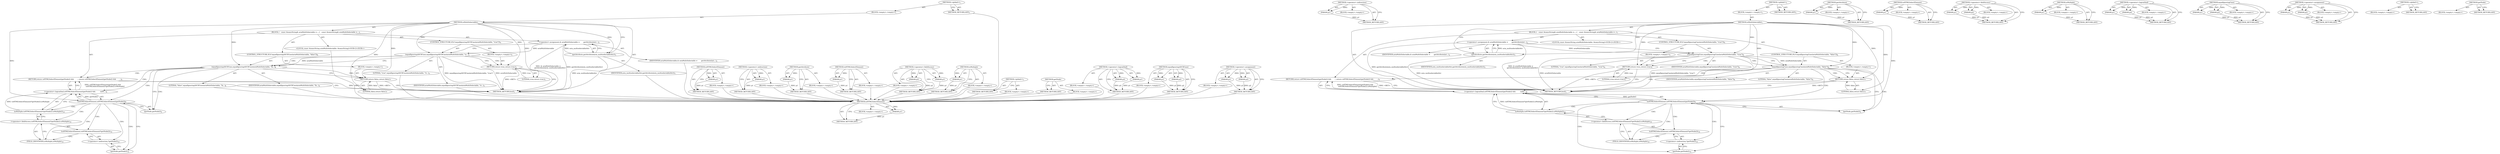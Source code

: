 digraph "getNode" {
vulnerable_81 [label=<(METHOD,isHTMLSelectElement)>];
vulnerable_82 [label=<(PARAM,p1)>];
vulnerable_83 [label=<(BLOCK,&lt;empty&gt;,&lt;empty&gt;)>];
vulnerable_84 [label=<(METHOD_RETURN,ANY)>];
vulnerable_101 [label=<(METHOD,&lt;operator&gt;.indirection)>];
vulnerable_102 [label=<(PARAM,p1)>];
vulnerable_103 [label=<(BLOCK,&lt;empty&gt;,&lt;empty&gt;)>];
vulnerable_104 [label=<(METHOD_RETURN,ANY)>];
vulnerable_6 [label=<(METHOD,&lt;global&gt;)<SUB>1</SUB>>];
vulnerable_7 [label=<(BLOCK,&lt;empty&gt;,&lt;empty&gt;)<SUB>1</SUB>>];
vulnerable_8 [label=<(METHOD,isMultiSelectable)<SUB>1</SUB>>];
vulnerable_9 [label=<(BLOCK,{
   const AtomicString&amp; ariaMultiSelectable =
...,{
   const AtomicString&amp; ariaMultiSelectable =
...)<SUB>1</SUB>>];
vulnerable_10 [label="<(LOCAL,const AtomicString ariaMultiSelectable: AtomicString)<SUB>2</SUB>>"];
vulnerable_11 [label=<(&lt;operator&gt;.assignment,&amp; ariaMultiSelectable =
       getAttribute(ari...)<SUB>2</SUB>>];
vulnerable_12 [label=<(IDENTIFIER,ariaMultiSelectable,&amp; ariaMultiSelectable =
       getAttribute(ari...)<SUB>2</SUB>>];
vulnerable_13 [label=<(getAttribute,getAttribute(aria_multiselectableAttr))<SUB>3</SUB>>];
vulnerable_14 [label=<(IDENTIFIER,aria_multiselectableAttr,getAttribute(aria_multiselectableAttr))<SUB>3</SUB>>];
vulnerable_15 [label=<(CONTROL_STRUCTURE,IF,if (equalIgnoringCase(ariaMultiSelectable, &quot;true&quot;)))<SUB>4</SUB>>];
vulnerable_16 [label=<(equalIgnoringCase,equalIgnoringCase(ariaMultiSelectable, &quot;true&quot;))<SUB>4</SUB>>];
vulnerable_17 [label=<(IDENTIFIER,ariaMultiSelectable,equalIgnoringCase(ariaMultiSelectable, &quot;true&quot;))<SUB>4</SUB>>];
vulnerable_18 [label=<(LITERAL,&quot;true&quot;,equalIgnoringCase(ariaMultiSelectable, &quot;true&quot;))<SUB>4</SUB>>];
vulnerable_19 [label=<(BLOCK,&lt;empty&gt;,&lt;empty&gt;)<SUB>5</SUB>>];
vulnerable_20 [label=<(RETURN,return true;,return true;)<SUB>5</SUB>>];
vulnerable_21 [label=<(LITERAL,true,return true;)<SUB>5</SUB>>];
vulnerable_22 [label=<(CONTROL_STRUCTURE,IF,if (equalIgnoringCase(ariaMultiSelectable, &quot;false&quot;)))<SUB>6</SUB>>];
vulnerable_23 [label=<(equalIgnoringCase,equalIgnoringCase(ariaMultiSelectable, &quot;false&quot;))<SUB>6</SUB>>];
vulnerable_24 [label=<(IDENTIFIER,ariaMultiSelectable,equalIgnoringCase(ariaMultiSelectable, &quot;false&quot;))<SUB>6</SUB>>];
vulnerable_25 [label=<(LITERAL,&quot;false&quot;,equalIgnoringCase(ariaMultiSelectable, &quot;false&quot;))<SUB>6</SUB>>];
vulnerable_26 [label=<(BLOCK,&lt;empty&gt;,&lt;empty&gt;)<SUB>7</SUB>>];
vulnerable_27 [label=<(RETURN,return false;,return false;)<SUB>7</SUB>>];
vulnerable_28 [label=<(LITERAL,false,return false;)<SUB>7</SUB>>];
vulnerable_29 [label=<(RETURN,return isHTMLSelectElement(getNode()) &amp;&amp;
      ...,return isHTMLSelectElement(getNode()) &amp;&amp;
      ...)<SUB>9</SUB>>];
vulnerable_30 [label=<(&lt;operator&gt;.logicalAnd,isHTMLSelectElement(getNode()) &amp;&amp;
         toHT...)<SUB>9</SUB>>];
vulnerable_31 [label=<(isHTMLSelectElement,isHTMLSelectElement(getNode()))<SUB>9</SUB>>];
vulnerable_32 [label=<(getNode,getNode())<SUB>9</SUB>>];
vulnerable_33 [label=<(isMultiple,toHTMLSelectElement(*getNode()).isMultiple())<SUB>10</SUB>>];
vulnerable_34 [label=<(&lt;operator&gt;.fieldAccess,toHTMLSelectElement(*getNode()).isMultiple)<SUB>10</SUB>>];
vulnerable_35 [label=<(toHTMLSelectElement,toHTMLSelectElement(*getNode()))<SUB>10</SUB>>];
vulnerable_36 [label=<(&lt;operator&gt;.indirection,*getNode())<SUB>10</SUB>>];
vulnerable_37 [label=<(getNode,getNode())<SUB>10</SUB>>];
vulnerable_38 [label=<(FIELD_IDENTIFIER,isMultiple,isMultiple)<SUB>10</SUB>>];
vulnerable_39 [label=<(METHOD_RETURN,bool)<SUB>1</SUB>>];
vulnerable_41 [label=<(METHOD_RETURN,ANY)<SUB>1</SUB>>];
vulnerable_67 [label=<(METHOD,getAttribute)>];
vulnerable_68 [label=<(PARAM,p1)>];
vulnerable_69 [label=<(BLOCK,&lt;empty&gt;,&lt;empty&gt;)>];
vulnerable_70 [label=<(METHOD_RETURN,ANY)>];
vulnerable_97 [label=<(METHOD,toHTMLSelectElement)>];
vulnerable_98 [label=<(PARAM,p1)>];
vulnerable_99 [label=<(BLOCK,&lt;empty&gt;,&lt;empty&gt;)>];
vulnerable_100 [label=<(METHOD_RETURN,ANY)>];
vulnerable_92 [label=<(METHOD,&lt;operator&gt;.fieldAccess)>];
vulnerable_93 [label=<(PARAM,p1)>];
vulnerable_94 [label=<(PARAM,p2)>];
vulnerable_95 [label=<(BLOCK,&lt;empty&gt;,&lt;empty&gt;)>];
vulnerable_96 [label=<(METHOD_RETURN,ANY)>];
vulnerable_88 [label=<(METHOD,isMultiple)>];
vulnerable_89 [label=<(PARAM,p1)>];
vulnerable_90 [label=<(BLOCK,&lt;empty&gt;,&lt;empty&gt;)>];
vulnerable_91 [label=<(METHOD_RETURN,ANY)>];
vulnerable_76 [label=<(METHOD,&lt;operator&gt;.logicalAnd)>];
vulnerable_77 [label=<(PARAM,p1)>];
vulnerable_78 [label=<(PARAM,p2)>];
vulnerable_79 [label=<(BLOCK,&lt;empty&gt;,&lt;empty&gt;)>];
vulnerable_80 [label=<(METHOD_RETURN,ANY)>];
vulnerable_71 [label=<(METHOD,equalIgnoringCase)>];
vulnerable_72 [label=<(PARAM,p1)>];
vulnerable_73 [label=<(PARAM,p2)>];
vulnerable_74 [label=<(BLOCK,&lt;empty&gt;,&lt;empty&gt;)>];
vulnerable_75 [label=<(METHOD_RETURN,ANY)>];
vulnerable_62 [label=<(METHOD,&lt;operator&gt;.assignment)>];
vulnerable_63 [label=<(PARAM,p1)>];
vulnerable_64 [label=<(PARAM,p2)>];
vulnerable_65 [label=<(BLOCK,&lt;empty&gt;,&lt;empty&gt;)>];
vulnerable_66 [label=<(METHOD_RETURN,ANY)>];
vulnerable_56 [label=<(METHOD,&lt;global&gt;)<SUB>1</SUB>>];
vulnerable_57 [label=<(BLOCK,&lt;empty&gt;,&lt;empty&gt;)>];
vulnerable_58 [label=<(METHOD_RETURN,ANY)>];
vulnerable_85 [label=<(METHOD,getNode)>];
vulnerable_86 [label=<(BLOCK,&lt;empty&gt;,&lt;empty&gt;)>];
vulnerable_87 [label=<(METHOD_RETURN,ANY)>];
fixed_81 [label=<(METHOD,isHTMLSelectElement)>];
fixed_82 [label=<(PARAM,p1)>];
fixed_83 [label=<(BLOCK,&lt;empty&gt;,&lt;empty&gt;)>];
fixed_84 [label=<(METHOD_RETURN,ANY)>];
fixed_101 [label=<(METHOD,&lt;operator&gt;.indirection)>];
fixed_102 [label=<(PARAM,p1)>];
fixed_103 [label=<(BLOCK,&lt;empty&gt;,&lt;empty&gt;)>];
fixed_104 [label=<(METHOD_RETURN,ANY)>];
fixed_6 [label=<(METHOD,&lt;global&gt;)<SUB>1</SUB>>];
fixed_7 [label=<(BLOCK,&lt;empty&gt;,&lt;empty&gt;)<SUB>1</SUB>>];
fixed_8 [label=<(METHOD,isMultiSelectable)<SUB>1</SUB>>];
fixed_9 [label=<(BLOCK,{
   const AtomicString&amp; ariaMultiSelectable =
...,{
   const AtomicString&amp; ariaMultiSelectable =
...)<SUB>1</SUB>>];
fixed_10 [label="<(LOCAL,const AtomicString ariaMultiSelectable: AtomicString)<SUB>2</SUB>>"];
fixed_11 [label=<(&lt;operator&gt;.assignment,&amp; ariaMultiSelectable =
       getAttribute(ari...)<SUB>2</SUB>>];
fixed_12 [label=<(IDENTIFIER,ariaMultiSelectable,&amp; ariaMultiSelectable =
       getAttribute(ari...)<SUB>2</SUB>>];
fixed_13 [label=<(getAttribute,getAttribute(aria_multiselectableAttr))<SUB>3</SUB>>];
fixed_14 [label=<(IDENTIFIER,aria_multiselectableAttr,getAttribute(aria_multiselectableAttr))<SUB>3</SUB>>];
fixed_15 [label=<(CONTROL_STRUCTURE,IF,if (equalIgnoringASCIICase(ariaMultiSelectable, &quot;true&quot;)))<SUB>4</SUB>>];
fixed_16 [label=<(equalIgnoringASCIICase,equalIgnoringASCIICase(ariaMultiSelectable, &quot;tr...)<SUB>4</SUB>>];
fixed_17 [label=<(IDENTIFIER,ariaMultiSelectable,equalIgnoringASCIICase(ariaMultiSelectable, &quot;tr...)<SUB>4</SUB>>];
fixed_18 [label=<(LITERAL,&quot;true&quot;,equalIgnoringASCIICase(ariaMultiSelectable, &quot;tr...)<SUB>4</SUB>>];
fixed_19 [label=<(BLOCK,&lt;empty&gt;,&lt;empty&gt;)<SUB>5</SUB>>];
fixed_20 [label=<(RETURN,return true;,return true;)<SUB>5</SUB>>];
fixed_21 [label=<(LITERAL,true,return true;)<SUB>5</SUB>>];
fixed_22 [label=<(CONTROL_STRUCTURE,IF,if (equalIgnoringASCIICase(ariaMultiSelectable, &quot;false&quot;)))<SUB>6</SUB>>];
fixed_23 [label=<(equalIgnoringASCIICase,equalIgnoringASCIICase(ariaMultiSelectable, &quot;fa...)<SUB>6</SUB>>];
fixed_24 [label=<(IDENTIFIER,ariaMultiSelectable,equalIgnoringASCIICase(ariaMultiSelectable, &quot;fa...)<SUB>6</SUB>>];
fixed_25 [label=<(LITERAL,&quot;false&quot;,equalIgnoringASCIICase(ariaMultiSelectable, &quot;fa...)<SUB>6</SUB>>];
fixed_26 [label=<(BLOCK,&lt;empty&gt;,&lt;empty&gt;)<SUB>7</SUB>>];
fixed_27 [label=<(RETURN,return false;,return false;)<SUB>7</SUB>>];
fixed_28 [label=<(LITERAL,false,return false;)<SUB>7</SUB>>];
fixed_29 [label=<(RETURN,return isHTMLSelectElement(getNode()) &amp;&amp;
      ...,return isHTMLSelectElement(getNode()) &amp;&amp;
      ...)<SUB>9</SUB>>];
fixed_30 [label=<(&lt;operator&gt;.logicalAnd,isHTMLSelectElement(getNode()) &amp;&amp;
         toHT...)<SUB>9</SUB>>];
fixed_31 [label=<(isHTMLSelectElement,isHTMLSelectElement(getNode()))<SUB>9</SUB>>];
fixed_32 [label=<(getNode,getNode())<SUB>9</SUB>>];
fixed_33 [label=<(isMultiple,toHTMLSelectElement(*getNode()).isMultiple())<SUB>10</SUB>>];
fixed_34 [label=<(&lt;operator&gt;.fieldAccess,toHTMLSelectElement(*getNode()).isMultiple)<SUB>10</SUB>>];
fixed_35 [label=<(toHTMLSelectElement,toHTMLSelectElement(*getNode()))<SUB>10</SUB>>];
fixed_36 [label=<(&lt;operator&gt;.indirection,*getNode())<SUB>10</SUB>>];
fixed_37 [label=<(getNode,getNode())<SUB>10</SUB>>];
fixed_38 [label=<(FIELD_IDENTIFIER,isMultiple,isMultiple)<SUB>10</SUB>>];
fixed_39 [label=<(METHOD_RETURN,bool)<SUB>1</SUB>>];
fixed_41 [label=<(METHOD_RETURN,ANY)<SUB>1</SUB>>];
fixed_67 [label=<(METHOD,getAttribute)>];
fixed_68 [label=<(PARAM,p1)>];
fixed_69 [label=<(BLOCK,&lt;empty&gt;,&lt;empty&gt;)>];
fixed_70 [label=<(METHOD_RETURN,ANY)>];
fixed_97 [label=<(METHOD,toHTMLSelectElement)>];
fixed_98 [label=<(PARAM,p1)>];
fixed_99 [label=<(BLOCK,&lt;empty&gt;,&lt;empty&gt;)>];
fixed_100 [label=<(METHOD_RETURN,ANY)>];
fixed_92 [label=<(METHOD,&lt;operator&gt;.fieldAccess)>];
fixed_93 [label=<(PARAM,p1)>];
fixed_94 [label=<(PARAM,p2)>];
fixed_95 [label=<(BLOCK,&lt;empty&gt;,&lt;empty&gt;)>];
fixed_96 [label=<(METHOD_RETURN,ANY)>];
fixed_88 [label=<(METHOD,isMultiple)>];
fixed_89 [label=<(PARAM,p1)>];
fixed_90 [label=<(BLOCK,&lt;empty&gt;,&lt;empty&gt;)>];
fixed_91 [label=<(METHOD_RETURN,ANY)>];
fixed_76 [label=<(METHOD,&lt;operator&gt;.logicalAnd)>];
fixed_77 [label=<(PARAM,p1)>];
fixed_78 [label=<(PARAM,p2)>];
fixed_79 [label=<(BLOCK,&lt;empty&gt;,&lt;empty&gt;)>];
fixed_80 [label=<(METHOD_RETURN,ANY)>];
fixed_71 [label=<(METHOD,equalIgnoringASCIICase)>];
fixed_72 [label=<(PARAM,p1)>];
fixed_73 [label=<(PARAM,p2)>];
fixed_74 [label=<(BLOCK,&lt;empty&gt;,&lt;empty&gt;)>];
fixed_75 [label=<(METHOD_RETURN,ANY)>];
fixed_62 [label=<(METHOD,&lt;operator&gt;.assignment)>];
fixed_63 [label=<(PARAM,p1)>];
fixed_64 [label=<(PARAM,p2)>];
fixed_65 [label=<(BLOCK,&lt;empty&gt;,&lt;empty&gt;)>];
fixed_66 [label=<(METHOD_RETURN,ANY)>];
fixed_56 [label=<(METHOD,&lt;global&gt;)<SUB>1</SUB>>];
fixed_57 [label=<(BLOCK,&lt;empty&gt;,&lt;empty&gt;)>];
fixed_58 [label=<(METHOD_RETURN,ANY)>];
fixed_85 [label=<(METHOD,getNode)>];
fixed_86 [label=<(BLOCK,&lt;empty&gt;,&lt;empty&gt;)>];
fixed_87 [label=<(METHOD_RETURN,ANY)>];
vulnerable_81 -> vulnerable_82  [key=0, label="AST: "];
vulnerable_81 -> vulnerable_82  [key=1, label="DDG: "];
vulnerable_81 -> vulnerable_83  [key=0, label="AST: "];
vulnerable_81 -> vulnerable_84  [key=0, label="AST: "];
vulnerable_81 -> vulnerable_84  [key=1, label="CFG: "];
vulnerable_82 -> vulnerable_84  [key=0, label="DDG: p1"];
vulnerable_101 -> vulnerable_102  [key=0, label="AST: "];
vulnerable_101 -> vulnerable_102  [key=1, label="DDG: "];
vulnerable_101 -> vulnerable_103  [key=0, label="AST: "];
vulnerable_101 -> vulnerable_104  [key=0, label="AST: "];
vulnerable_101 -> vulnerable_104  [key=1, label="CFG: "];
vulnerable_102 -> vulnerable_104  [key=0, label="DDG: p1"];
vulnerable_6 -> vulnerable_7  [key=0, label="AST: "];
vulnerable_6 -> vulnerable_41  [key=0, label="AST: "];
vulnerable_6 -> vulnerable_41  [key=1, label="CFG: "];
vulnerable_7 -> vulnerable_8  [key=0, label="AST: "];
vulnerable_8 -> vulnerable_9  [key=0, label="AST: "];
vulnerable_8 -> vulnerable_39  [key=0, label="AST: "];
vulnerable_8 -> vulnerable_13  [key=0, label="CFG: "];
vulnerable_8 -> vulnerable_13  [key=1, label="DDG: "];
vulnerable_8 -> vulnerable_16  [key=0, label="DDG: "];
vulnerable_8 -> vulnerable_20  [key=0, label="DDG: "];
vulnerable_8 -> vulnerable_23  [key=0, label="DDG: "];
vulnerable_8 -> vulnerable_27  [key=0, label="DDG: "];
vulnerable_8 -> vulnerable_21  [key=0, label="DDG: "];
vulnerable_8 -> vulnerable_28  [key=0, label="DDG: "];
vulnerable_8 -> vulnerable_31  [key=0, label="DDG: "];
vulnerable_9 -> vulnerable_10  [key=0, label="AST: "];
vulnerable_9 -> vulnerable_11  [key=0, label="AST: "];
vulnerable_9 -> vulnerable_15  [key=0, label="AST: "];
vulnerable_9 -> vulnerable_22  [key=0, label="AST: "];
vulnerable_9 -> vulnerable_29  [key=0, label="AST: "];
vulnerable_11 -> vulnerable_12  [key=0, label="AST: "];
vulnerable_11 -> vulnerable_13  [key=0, label="AST: "];
vulnerable_11 -> vulnerable_16  [key=0, label="CFG: "];
vulnerable_11 -> vulnerable_16  [key=1, label="DDG: ariaMultiSelectable"];
vulnerable_11 -> vulnerable_39  [key=0, label="DDG: getAttribute(aria_multiselectableAttr)"];
vulnerable_11 -> vulnerable_39  [key=1, label="DDG: &amp; ariaMultiSelectable =
       getAttribute(aria_multiselectableAttr)"];
vulnerable_13 -> vulnerable_14  [key=0, label="AST: "];
vulnerable_13 -> vulnerable_11  [key=0, label="CFG: "];
vulnerable_13 -> vulnerable_11  [key=1, label="DDG: aria_multiselectableAttr"];
vulnerable_13 -> vulnerable_39  [key=0, label="DDG: aria_multiselectableAttr"];
vulnerable_15 -> vulnerable_16  [key=0, label="AST: "];
vulnerable_15 -> vulnerable_19  [key=0, label="AST: "];
vulnerable_16 -> vulnerable_17  [key=0, label="AST: "];
vulnerable_16 -> vulnerable_18  [key=0, label="AST: "];
vulnerable_16 -> vulnerable_20  [key=0, label="CFG: "];
vulnerable_16 -> vulnerable_20  [key=1, label="CDG: "];
vulnerable_16 -> vulnerable_23  [key=0, label="CFG: "];
vulnerable_16 -> vulnerable_23  [key=1, label="DDG: ariaMultiSelectable"];
vulnerable_16 -> vulnerable_23  [key=2, label="CDG: "];
vulnerable_16 -> vulnerable_39  [key=0, label="DDG: ariaMultiSelectable"];
vulnerable_16 -> vulnerable_39  [key=1, label="DDG: equalIgnoringCase(ariaMultiSelectable, &quot;true&quot;)"];
vulnerable_19 -> vulnerable_20  [key=0, label="AST: "];
vulnerable_20 -> vulnerable_21  [key=0, label="AST: "];
vulnerable_20 -> vulnerable_39  [key=0, label="CFG: "];
vulnerable_20 -> vulnerable_39  [key=1, label="DDG: &lt;RET&gt;"];
vulnerable_21 -> vulnerable_20  [key=0, label="DDG: true"];
vulnerable_22 -> vulnerable_23  [key=0, label="AST: "];
vulnerable_22 -> vulnerable_26  [key=0, label="AST: "];
vulnerable_23 -> vulnerable_24  [key=0, label="AST: "];
vulnerable_23 -> vulnerable_25  [key=0, label="AST: "];
vulnerable_23 -> vulnerable_32  [key=0, label="CFG: "];
vulnerable_23 -> vulnerable_32  [key=1, label="CDG: "];
vulnerable_23 -> vulnerable_27  [key=0, label="CFG: "];
vulnerable_23 -> vulnerable_27  [key=1, label="CDG: "];
vulnerable_23 -> vulnerable_30  [key=0, label="CDG: "];
vulnerable_23 -> vulnerable_29  [key=0, label="CDG: "];
vulnerable_23 -> vulnerable_31  [key=0, label="CDG: "];
vulnerable_26 -> vulnerable_27  [key=0, label="AST: "];
vulnerable_27 -> vulnerable_28  [key=0, label="AST: "];
vulnerable_27 -> vulnerable_39  [key=0, label="CFG: "];
vulnerable_27 -> vulnerable_39  [key=1, label="DDG: &lt;RET&gt;"];
vulnerable_28 -> vulnerable_27  [key=0, label="DDG: false"];
vulnerable_29 -> vulnerable_30  [key=0, label="AST: "];
vulnerable_29 -> vulnerable_39  [key=0, label="CFG: "];
vulnerable_29 -> vulnerable_39  [key=1, label="DDG: &lt;RET&gt;"];
vulnerable_30 -> vulnerable_31  [key=0, label="AST: "];
vulnerable_30 -> vulnerable_33  [key=0, label="AST: "];
vulnerable_30 -> vulnerable_29  [key=0, label="CFG: "];
vulnerable_30 -> vulnerable_29  [key=1, label="DDG: isHTMLSelectElement(getNode()) &amp;&amp;
         toHTMLSelectElement(*getNode()).isMultiple()"];
vulnerable_31 -> vulnerable_32  [key=0, label="AST: "];
vulnerable_31 -> vulnerable_37  [key=0, label="CFG: "];
vulnerable_31 -> vulnerable_37  [key=1, label="CDG: "];
vulnerable_31 -> vulnerable_30  [key=0, label="CFG: "];
vulnerable_31 -> vulnerable_30  [key=1, label="DDG: getNode()"];
vulnerable_31 -> vulnerable_34  [key=0, label="CDG: "];
vulnerable_31 -> vulnerable_33  [key=0, label="CDG: "];
vulnerable_31 -> vulnerable_36  [key=0, label="CDG: "];
vulnerable_31 -> vulnerable_35  [key=0, label="CDG: "];
vulnerable_31 -> vulnerable_38  [key=0, label="CDG: "];
vulnerable_32 -> vulnerable_31  [key=0, label="CFG: "];
vulnerable_33 -> vulnerable_34  [key=0, label="AST: "];
vulnerable_33 -> vulnerable_30  [key=0, label="CFG: "];
vulnerable_33 -> vulnerable_30  [key=1, label="DDG: toHTMLSelectElement(*getNode()).isMultiple"];
vulnerable_34 -> vulnerable_35  [key=0, label="AST: "];
vulnerable_34 -> vulnerable_38  [key=0, label="AST: "];
vulnerable_34 -> vulnerable_33  [key=0, label="CFG: "];
vulnerable_35 -> vulnerable_36  [key=0, label="AST: "];
vulnerable_35 -> vulnerable_38  [key=0, label="CFG: "];
vulnerable_36 -> vulnerable_37  [key=0, label="AST: "];
vulnerable_36 -> vulnerable_35  [key=0, label="CFG: "];
vulnerable_37 -> vulnerable_36  [key=0, label="CFG: "];
vulnerable_38 -> vulnerable_34  [key=0, label="CFG: "];
vulnerable_67 -> vulnerable_68  [key=0, label="AST: "];
vulnerable_67 -> vulnerable_68  [key=1, label="DDG: "];
vulnerable_67 -> vulnerable_69  [key=0, label="AST: "];
vulnerable_67 -> vulnerable_70  [key=0, label="AST: "];
vulnerable_67 -> vulnerable_70  [key=1, label="CFG: "];
vulnerable_68 -> vulnerable_70  [key=0, label="DDG: p1"];
vulnerable_97 -> vulnerable_98  [key=0, label="AST: "];
vulnerable_97 -> vulnerable_98  [key=1, label="DDG: "];
vulnerable_97 -> vulnerable_99  [key=0, label="AST: "];
vulnerable_97 -> vulnerable_100  [key=0, label="AST: "];
vulnerable_97 -> vulnerable_100  [key=1, label="CFG: "];
vulnerable_98 -> vulnerable_100  [key=0, label="DDG: p1"];
vulnerable_92 -> vulnerable_93  [key=0, label="AST: "];
vulnerable_92 -> vulnerable_93  [key=1, label="DDG: "];
vulnerable_92 -> vulnerable_95  [key=0, label="AST: "];
vulnerable_92 -> vulnerable_94  [key=0, label="AST: "];
vulnerable_92 -> vulnerable_94  [key=1, label="DDG: "];
vulnerable_92 -> vulnerable_96  [key=0, label="AST: "];
vulnerable_92 -> vulnerable_96  [key=1, label="CFG: "];
vulnerable_93 -> vulnerable_96  [key=0, label="DDG: p1"];
vulnerable_94 -> vulnerable_96  [key=0, label="DDG: p2"];
vulnerable_88 -> vulnerable_89  [key=0, label="AST: "];
vulnerable_88 -> vulnerable_89  [key=1, label="DDG: "];
vulnerable_88 -> vulnerable_90  [key=0, label="AST: "];
vulnerable_88 -> vulnerable_91  [key=0, label="AST: "];
vulnerable_88 -> vulnerable_91  [key=1, label="CFG: "];
vulnerable_89 -> vulnerable_91  [key=0, label="DDG: p1"];
vulnerable_76 -> vulnerable_77  [key=0, label="AST: "];
vulnerable_76 -> vulnerable_77  [key=1, label="DDG: "];
vulnerable_76 -> vulnerable_79  [key=0, label="AST: "];
vulnerable_76 -> vulnerable_78  [key=0, label="AST: "];
vulnerable_76 -> vulnerable_78  [key=1, label="DDG: "];
vulnerable_76 -> vulnerable_80  [key=0, label="AST: "];
vulnerable_76 -> vulnerable_80  [key=1, label="CFG: "];
vulnerable_77 -> vulnerable_80  [key=0, label="DDG: p1"];
vulnerable_78 -> vulnerable_80  [key=0, label="DDG: p2"];
vulnerable_71 -> vulnerable_72  [key=0, label="AST: "];
vulnerable_71 -> vulnerable_72  [key=1, label="DDG: "];
vulnerable_71 -> vulnerable_74  [key=0, label="AST: "];
vulnerable_71 -> vulnerable_73  [key=0, label="AST: "];
vulnerable_71 -> vulnerable_73  [key=1, label="DDG: "];
vulnerable_71 -> vulnerable_75  [key=0, label="AST: "];
vulnerable_71 -> vulnerable_75  [key=1, label="CFG: "];
vulnerable_72 -> vulnerable_75  [key=0, label="DDG: p1"];
vulnerable_73 -> vulnerable_75  [key=0, label="DDG: p2"];
vulnerable_62 -> vulnerable_63  [key=0, label="AST: "];
vulnerable_62 -> vulnerable_63  [key=1, label="DDG: "];
vulnerable_62 -> vulnerable_65  [key=0, label="AST: "];
vulnerable_62 -> vulnerable_64  [key=0, label="AST: "];
vulnerable_62 -> vulnerable_64  [key=1, label="DDG: "];
vulnerable_62 -> vulnerable_66  [key=0, label="AST: "];
vulnerable_62 -> vulnerable_66  [key=1, label="CFG: "];
vulnerable_63 -> vulnerable_66  [key=0, label="DDG: p1"];
vulnerable_64 -> vulnerable_66  [key=0, label="DDG: p2"];
vulnerable_56 -> vulnerable_57  [key=0, label="AST: "];
vulnerable_56 -> vulnerable_58  [key=0, label="AST: "];
vulnerable_56 -> vulnerable_58  [key=1, label="CFG: "];
vulnerable_85 -> vulnerable_86  [key=0, label="AST: "];
vulnerable_85 -> vulnerable_87  [key=0, label="AST: "];
vulnerable_85 -> vulnerable_87  [key=1, label="CFG: "];
fixed_81 -> fixed_82  [key=0, label="AST: "];
fixed_81 -> fixed_82  [key=1, label="DDG: "];
fixed_81 -> fixed_83  [key=0, label="AST: "];
fixed_81 -> fixed_84  [key=0, label="AST: "];
fixed_81 -> fixed_84  [key=1, label="CFG: "];
fixed_82 -> fixed_84  [key=0, label="DDG: p1"];
fixed_83 -> vulnerable_81  [key=0];
fixed_84 -> vulnerable_81  [key=0];
fixed_101 -> fixed_102  [key=0, label="AST: "];
fixed_101 -> fixed_102  [key=1, label="DDG: "];
fixed_101 -> fixed_103  [key=0, label="AST: "];
fixed_101 -> fixed_104  [key=0, label="AST: "];
fixed_101 -> fixed_104  [key=1, label="CFG: "];
fixed_102 -> fixed_104  [key=0, label="DDG: p1"];
fixed_103 -> vulnerable_81  [key=0];
fixed_104 -> vulnerable_81  [key=0];
fixed_6 -> fixed_7  [key=0, label="AST: "];
fixed_6 -> fixed_41  [key=0, label="AST: "];
fixed_6 -> fixed_41  [key=1, label="CFG: "];
fixed_7 -> fixed_8  [key=0, label="AST: "];
fixed_8 -> fixed_9  [key=0, label="AST: "];
fixed_8 -> fixed_39  [key=0, label="AST: "];
fixed_8 -> fixed_13  [key=0, label="CFG: "];
fixed_8 -> fixed_13  [key=1, label="DDG: "];
fixed_8 -> fixed_16  [key=0, label="DDG: "];
fixed_8 -> fixed_20  [key=0, label="DDG: "];
fixed_8 -> fixed_23  [key=0, label="DDG: "];
fixed_8 -> fixed_27  [key=0, label="DDG: "];
fixed_8 -> fixed_21  [key=0, label="DDG: "];
fixed_8 -> fixed_28  [key=0, label="DDG: "];
fixed_8 -> fixed_31  [key=0, label="DDG: "];
fixed_9 -> fixed_10  [key=0, label="AST: "];
fixed_9 -> fixed_11  [key=0, label="AST: "];
fixed_9 -> fixed_15  [key=0, label="AST: "];
fixed_9 -> fixed_22  [key=0, label="AST: "];
fixed_9 -> fixed_29  [key=0, label="AST: "];
fixed_10 -> vulnerable_81  [key=0];
fixed_11 -> fixed_12  [key=0, label="AST: "];
fixed_11 -> fixed_13  [key=0, label="AST: "];
fixed_11 -> fixed_16  [key=0, label="CFG: "];
fixed_11 -> fixed_16  [key=1, label="DDG: ariaMultiSelectable"];
fixed_11 -> fixed_39  [key=0, label="DDG: getAttribute(aria_multiselectableAttr)"];
fixed_11 -> fixed_39  [key=1, label="DDG: &amp; ariaMultiSelectable =
       getAttribute(aria_multiselectableAttr)"];
fixed_12 -> vulnerable_81  [key=0];
fixed_13 -> fixed_14  [key=0, label="AST: "];
fixed_13 -> fixed_11  [key=0, label="CFG: "];
fixed_13 -> fixed_11  [key=1, label="DDG: aria_multiselectableAttr"];
fixed_13 -> fixed_39  [key=0, label="DDG: aria_multiselectableAttr"];
fixed_14 -> vulnerable_81  [key=0];
fixed_15 -> fixed_16  [key=0, label="AST: "];
fixed_15 -> fixed_19  [key=0, label="AST: "];
fixed_16 -> fixed_17  [key=0, label="AST: "];
fixed_16 -> fixed_18  [key=0, label="AST: "];
fixed_16 -> fixed_20  [key=0, label="CFG: "];
fixed_16 -> fixed_20  [key=1, label="CDG: "];
fixed_16 -> fixed_23  [key=0, label="CFG: "];
fixed_16 -> fixed_23  [key=1, label="DDG: ariaMultiSelectable"];
fixed_16 -> fixed_23  [key=2, label="CDG: "];
fixed_16 -> fixed_39  [key=0, label="DDG: ariaMultiSelectable"];
fixed_16 -> fixed_39  [key=1, label="DDG: equalIgnoringASCIICase(ariaMultiSelectable, &quot;true&quot;)"];
fixed_17 -> vulnerable_81  [key=0];
fixed_18 -> vulnerable_81  [key=0];
fixed_19 -> fixed_20  [key=0, label="AST: "];
fixed_20 -> fixed_21  [key=0, label="AST: "];
fixed_20 -> fixed_39  [key=0, label="CFG: "];
fixed_20 -> fixed_39  [key=1, label="DDG: &lt;RET&gt;"];
fixed_21 -> fixed_20  [key=0, label="DDG: true"];
fixed_22 -> fixed_23  [key=0, label="AST: "];
fixed_22 -> fixed_26  [key=0, label="AST: "];
fixed_23 -> fixed_24  [key=0, label="AST: "];
fixed_23 -> fixed_25  [key=0, label="AST: "];
fixed_23 -> fixed_32  [key=0, label="CFG: "];
fixed_23 -> fixed_32  [key=1, label="CDG: "];
fixed_23 -> fixed_27  [key=0, label="CFG: "];
fixed_23 -> fixed_27  [key=1, label="CDG: "];
fixed_23 -> fixed_30  [key=0, label="CDG: "];
fixed_23 -> fixed_29  [key=0, label="CDG: "];
fixed_23 -> fixed_31  [key=0, label="CDG: "];
fixed_24 -> vulnerable_81  [key=0];
fixed_25 -> vulnerable_81  [key=0];
fixed_26 -> fixed_27  [key=0, label="AST: "];
fixed_27 -> fixed_28  [key=0, label="AST: "];
fixed_27 -> fixed_39  [key=0, label="CFG: "];
fixed_27 -> fixed_39  [key=1, label="DDG: &lt;RET&gt;"];
fixed_28 -> fixed_27  [key=0, label="DDG: false"];
fixed_29 -> fixed_30  [key=0, label="AST: "];
fixed_29 -> fixed_39  [key=0, label="CFG: "];
fixed_29 -> fixed_39  [key=1, label="DDG: &lt;RET&gt;"];
fixed_30 -> fixed_31  [key=0, label="AST: "];
fixed_30 -> fixed_33  [key=0, label="AST: "];
fixed_30 -> fixed_29  [key=0, label="CFG: "];
fixed_30 -> fixed_29  [key=1, label="DDG: isHTMLSelectElement(getNode()) &amp;&amp;
         toHTMLSelectElement(*getNode()).isMultiple()"];
fixed_31 -> fixed_32  [key=0, label="AST: "];
fixed_31 -> fixed_37  [key=0, label="CFG: "];
fixed_31 -> fixed_37  [key=1, label="CDG: "];
fixed_31 -> fixed_30  [key=0, label="CFG: "];
fixed_31 -> fixed_30  [key=1, label="DDG: getNode()"];
fixed_31 -> fixed_34  [key=0, label="CDG: "];
fixed_31 -> fixed_33  [key=0, label="CDG: "];
fixed_31 -> fixed_36  [key=0, label="CDG: "];
fixed_31 -> fixed_35  [key=0, label="CDG: "];
fixed_31 -> fixed_38  [key=0, label="CDG: "];
fixed_32 -> fixed_31  [key=0, label="CFG: "];
fixed_33 -> fixed_34  [key=0, label="AST: "];
fixed_33 -> fixed_30  [key=0, label="CFG: "];
fixed_33 -> fixed_30  [key=1, label="DDG: toHTMLSelectElement(*getNode()).isMultiple"];
fixed_34 -> fixed_35  [key=0, label="AST: "];
fixed_34 -> fixed_38  [key=0, label="AST: "];
fixed_34 -> fixed_33  [key=0, label="CFG: "];
fixed_35 -> fixed_36  [key=0, label="AST: "];
fixed_35 -> fixed_38  [key=0, label="CFG: "];
fixed_36 -> fixed_37  [key=0, label="AST: "];
fixed_36 -> fixed_35  [key=0, label="CFG: "];
fixed_37 -> fixed_36  [key=0, label="CFG: "];
fixed_38 -> fixed_34  [key=0, label="CFG: "];
fixed_39 -> vulnerable_81  [key=0];
fixed_41 -> vulnerable_81  [key=0];
fixed_67 -> fixed_68  [key=0, label="AST: "];
fixed_67 -> fixed_68  [key=1, label="DDG: "];
fixed_67 -> fixed_69  [key=0, label="AST: "];
fixed_67 -> fixed_70  [key=0, label="AST: "];
fixed_67 -> fixed_70  [key=1, label="CFG: "];
fixed_68 -> fixed_70  [key=0, label="DDG: p1"];
fixed_69 -> vulnerable_81  [key=0];
fixed_70 -> vulnerable_81  [key=0];
fixed_97 -> fixed_98  [key=0, label="AST: "];
fixed_97 -> fixed_98  [key=1, label="DDG: "];
fixed_97 -> fixed_99  [key=0, label="AST: "];
fixed_97 -> fixed_100  [key=0, label="AST: "];
fixed_97 -> fixed_100  [key=1, label="CFG: "];
fixed_98 -> fixed_100  [key=0, label="DDG: p1"];
fixed_99 -> vulnerable_81  [key=0];
fixed_100 -> vulnerable_81  [key=0];
fixed_92 -> fixed_93  [key=0, label="AST: "];
fixed_92 -> fixed_93  [key=1, label="DDG: "];
fixed_92 -> fixed_95  [key=0, label="AST: "];
fixed_92 -> fixed_94  [key=0, label="AST: "];
fixed_92 -> fixed_94  [key=1, label="DDG: "];
fixed_92 -> fixed_96  [key=0, label="AST: "];
fixed_92 -> fixed_96  [key=1, label="CFG: "];
fixed_93 -> fixed_96  [key=0, label="DDG: p1"];
fixed_94 -> fixed_96  [key=0, label="DDG: p2"];
fixed_95 -> vulnerable_81  [key=0];
fixed_96 -> vulnerable_81  [key=0];
fixed_88 -> fixed_89  [key=0, label="AST: "];
fixed_88 -> fixed_89  [key=1, label="DDG: "];
fixed_88 -> fixed_90  [key=0, label="AST: "];
fixed_88 -> fixed_91  [key=0, label="AST: "];
fixed_88 -> fixed_91  [key=1, label="CFG: "];
fixed_89 -> fixed_91  [key=0, label="DDG: p1"];
fixed_90 -> vulnerable_81  [key=0];
fixed_91 -> vulnerable_81  [key=0];
fixed_76 -> fixed_77  [key=0, label="AST: "];
fixed_76 -> fixed_77  [key=1, label="DDG: "];
fixed_76 -> fixed_79  [key=0, label="AST: "];
fixed_76 -> fixed_78  [key=0, label="AST: "];
fixed_76 -> fixed_78  [key=1, label="DDG: "];
fixed_76 -> fixed_80  [key=0, label="AST: "];
fixed_76 -> fixed_80  [key=1, label="CFG: "];
fixed_77 -> fixed_80  [key=0, label="DDG: p1"];
fixed_78 -> fixed_80  [key=0, label="DDG: p2"];
fixed_79 -> vulnerable_81  [key=0];
fixed_80 -> vulnerable_81  [key=0];
fixed_71 -> fixed_72  [key=0, label="AST: "];
fixed_71 -> fixed_72  [key=1, label="DDG: "];
fixed_71 -> fixed_74  [key=0, label="AST: "];
fixed_71 -> fixed_73  [key=0, label="AST: "];
fixed_71 -> fixed_73  [key=1, label="DDG: "];
fixed_71 -> fixed_75  [key=0, label="AST: "];
fixed_71 -> fixed_75  [key=1, label="CFG: "];
fixed_72 -> fixed_75  [key=0, label="DDG: p1"];
fixed_73 -> fixed_75  [key=0, label="DDG: p2"];
fixed_74 -> vulnerable_81  [key=0];
fixed_75 -> vulnerable_81  [key=0];
fixed_62 -> fixed_63  [key=0, label="AST: "];
fixed_62 -> fixed_63  [key=1, label="DDG: "];
fixed_62 -> fixed_65  [key=0, label="AST: "];
fixed_62 -> fixed_64  [key=0, label="AST: "];
fixed_62 -> fixed_64  [key=1, label="DDG: "];
fixed_62 -> fixed_66  [key=0, label="AST: "];
fixed_62 -> fixed_66  [key=1, label="CFG: "];
fixed_63 -> fixed_66  [key=0, label="DDG: p1"];
fixed_64 -> fixed_66  [key=0, label="DDG: p2"];
fixed_65 -> vulnerable_81  [key=0];
fixed_66 -> vulnerable_81  [key=0];
fixed_56 -> fixed_57  [key=0, label="AST: "];
fixed_56 -> fixed_58  [key=0, label="AST: "];
fixed_56 -> fixed_58  [key=1, label="CFG: "];
fixed_57 -> vulnerable_81  [key=0];
fixed_58 -> vulnerable_81  [key=0];
fixed_85 -> fixed_86  [key=0, label="AST: "];
fixed_85 -> fixed_87  [key=0, label="AST: "];
fixed_85 -> fixed_87  [key=1, label="CFG: "];
fixed_86 -> vulnerable_81  [key=0];
fixed_87 -> vulnerable_81  [key=0];
}
